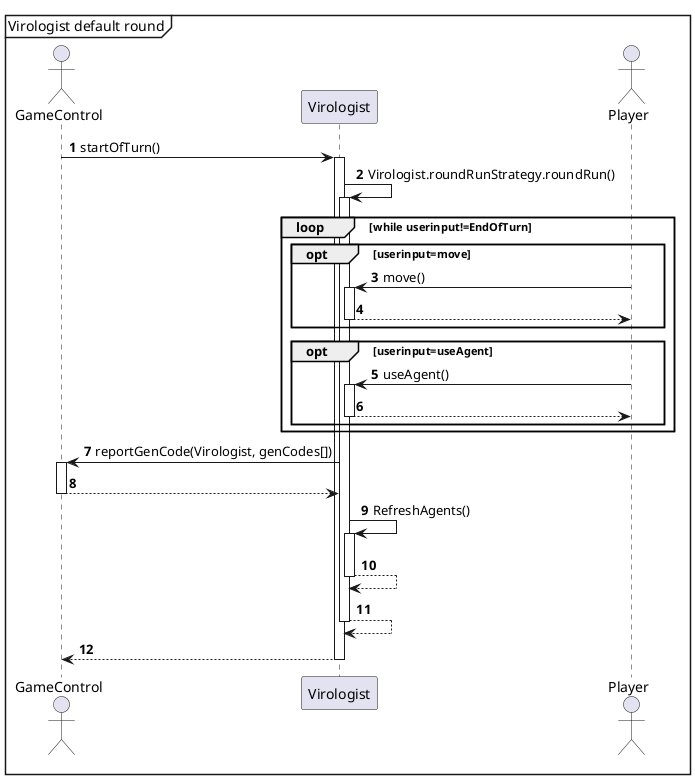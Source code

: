 @startuml
'https://plantuml.com/sequence-diagram

autonumber

mainframe Virologist default round

actor GameControl
GameControl -> Virologist++: startOfTurn()
Virologist -> Virologist++: Virologist.roundRunStrategy.roundRun()

loop while userinput!=EndOfTurn
    actor Player
    opt userinput=move
        Player->Virologist:move()
        Activate Virologist
        Virologist-->Player
        Deactivate Virologist
    end
    opt userinput=useAgent
        Player->Virologist:useAgent()
        Activate Virologist
        Virologist-->Player
        Deactivate Virologist
    end
end
Virologist->GameControl:reportGenCode(Virologist, genCodes[])
Activate GameControl


GameControl-->Virologist
deactivate GameControl

Virologist->Virologist++: RefreshAgents()
Virologist-->Virologist--
Virologist-->Virologist--



Virologist-->GameControl--



@enduml